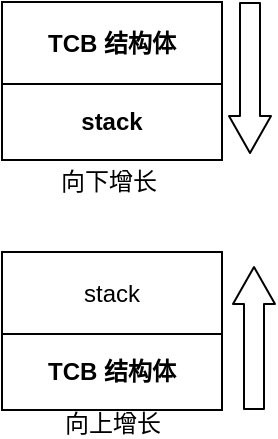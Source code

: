 <mxfile version="14.7.7" type="github">
  <diagram id="uJsgZqojlDLZ_dLQdqBV" name="第 1 页">
    <mxGraphModel dx="677" dy="368" grid="0" gridSize="10" guides="1" tooltips="1" connect="1" arrows="1" fold="1" page="1" pageScale="1" pageWidth="827" pageHeight="1169" math="0" shadow="0">
      <root>
        <mxCell id="0" />
        <mxCell id="1" parent="0" />
        <mxCell id="kMU8WNk6aDGuvhEju-qt-1" value="&lt;b&gt;TCB&amp;nbsp;结构体&lt;/b&gt;" style="rounded=0;whiteSpace=wrap;html=1;editable=0;" vertex="1" parent="1">
          <mxGeometry x="49" y="100" width="110" height="41" as="geometry" />
        </mxCell>
        <mxCell id="kMU8WNk6aDGuvhEju-qt-2" value="&lt;b&gt;stack&lt;/b&gt;" style="rounded=0;whiteSpace=wrap;html=1;editable=0;" vertex="1" parent="1">
          <mxGeometry x="49" y="141" width="110" height="38" as="geometry" />
        </mxCell>
        <mxCell id="kMU8WNk6aDGuvhEju-qt-3" value="" style="shape=flexArrow;endArrow=classic;html=1;endWidth=10;endSize=5.833;editable=0;" edge="1" parent="1">
          <mxGeometry width="50" height="50" relative="1" as="geometry">
            <mxPoint x="173" y="100" as="sourcePoint" />
            <mxPoint x="173" y="176" as="targetPoint" />
          </mxGeometry>
        </mxCell>
        <mxCell id="kMU8WNk6aDGuvhEju-qt-4" value="stack" style="rounded=0;whiteSpace=wrap;html=1;editable=0;" vertex="1" parent="1">
          <mxGeometry x="49" y="225" width="110" height="41" as="geometry" />
        </mxCell>
        <mxCell id="kMU8WNk6aDGuvhEju-qt-5" value="&lt;b&gt;TCB&amp;nbsp;结构体&lt;/b&gt;" style="rounded=0;whiteSpace=wrap;html=1;editable=0;" vertex="1" parent="1">
          <mxGeometry x="49" y="266" width="110" height="38" as="geometry" />
        </mxCell>
        <mxCell id="kMU8WNk6aDGuvhEju-qt-6" value="" style="shape=flexArrow;endArrow=classic;html=1;endWidth=10;endSize=5.833;editable=0;" edge="1" parent="1">
          <mxGeometry width="50" height="50" relative="1" as="geometry">
            <mxPoint x="175" y="304" as="sourcePoint" />
            <mxPoint x="175" y="232" as="targetPoint" />
          </mxGeometry>
        </mxCell>
        <mxCell id="kMU8WNk6aDGuvhEju-qt-7" value="向下增长" style="text;html=1;strokeColor=none;fillColor=none;align=center;verticalAlign=middle;whiteSpace=wrap;rounded=0;editable=0;" vertex="1" parent="1">
          <mxGeometry x="55" y="183" width="95" height="13" as="geometry" />
        </mxCell>
        <mxCell id="kMU8WNk6aDGuvhEju-qt-8" value="向上增长" style="text;html=1;strokeColor=none;fillColor=none;align=center;verticalAlign=middle;whiteSpace=wrap;rounded=0;editable=0;" vertex="1" parent="1">
          <mxGeometry x="56.5" y="304" width="95" height="13" as="geometry" />
        </mxCell>
      </root>
    </mxGraphModel>
  </diagram>
</mxfile>
